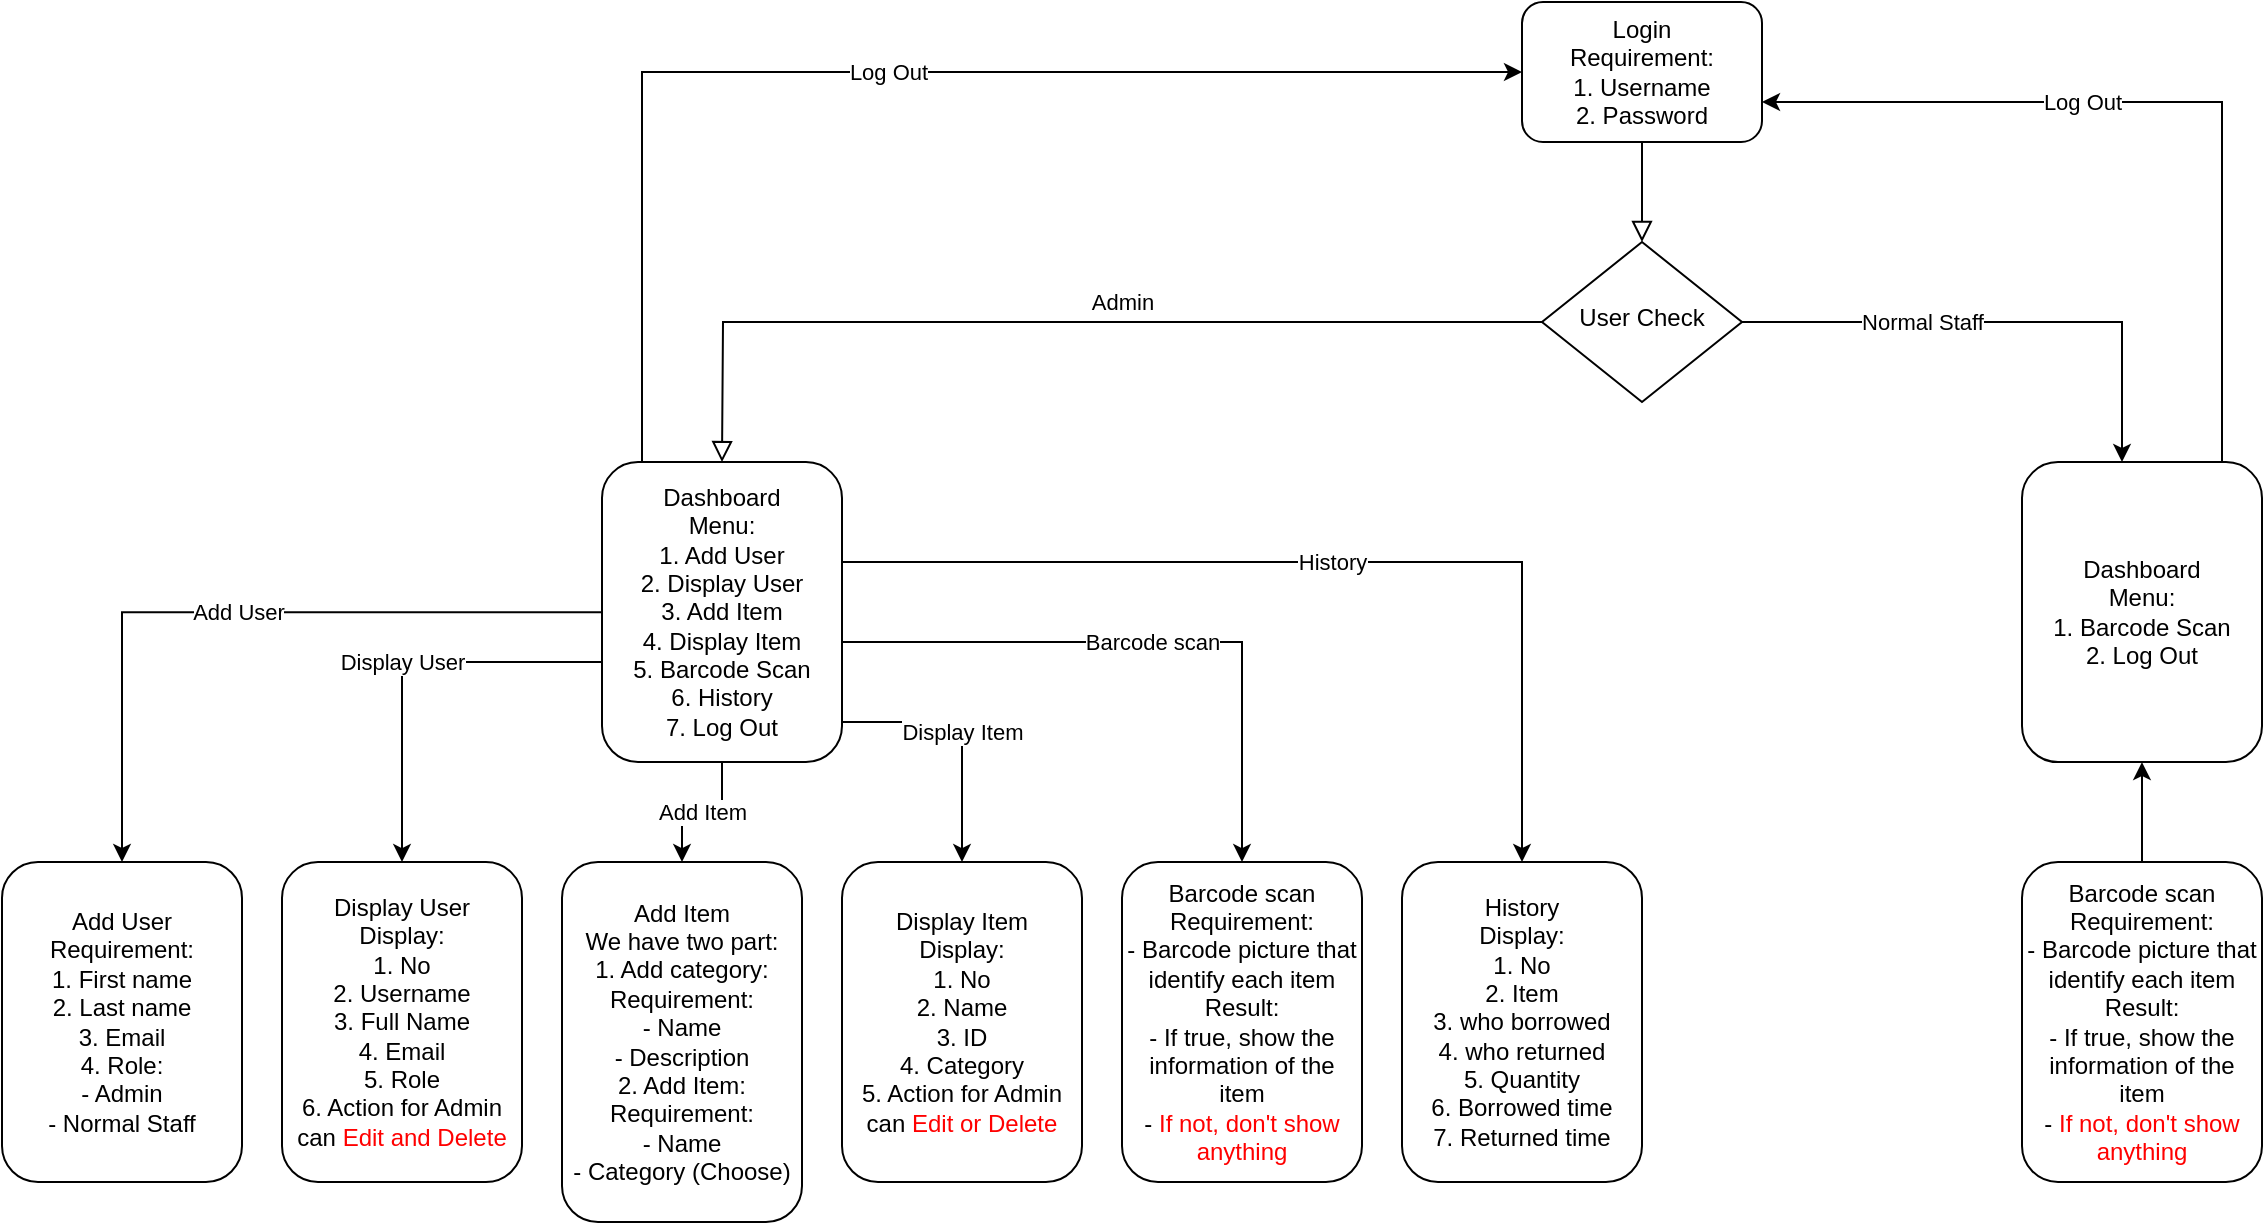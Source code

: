<mxfile version="24.4.8" type="device">
  <diagram id="C5RBs43oDa-KdzZeNtuy" name="Page-1">
    <mxGraphModel dx="2099" dy="969" grid="1" gridSize="10" guides="1" tooltips="1" connect="1" arrows="1" fold="1" page="1" pageScale="1" pageWidth="827" pageHeight="1169" math="0" shadow="0">
      <root>
        <mxCell id="WIyWlLk6GJQsqaUBKTNV-0" />
        <mxCell id="WIyWlLk6GJQsqaUBKTNV-1" parent="WIyWlLk6GJQsqaUBKTNV-0" />
        <mxCell id="WIyWlLk6GJQsqaUBKTNV-2" value="" style="rounded=0;html=1;jettySize=auto;orthogonalLoop=1;fontSize=11;endArrow=block;endFill=0;endSize=8;strokeWidth=1;shadow=0;labelBackgroundColor=none;edgeStyle=orthogonalEdgeStyle;" parent="WIyWlLk6GJQsqaUBKTNV-1" source="WIyWlLk6GJQsqaUBKTNV-3" target="WIyWlLk6GJQsqaUBKTNV-6" edge="1">
          <mxGeometry relative="1" as="geometry" />
        </mxCell>
        <mxCell id="WIyWlLk6GJQsqaUBKTNV-3" value="Login&lt;div&gt;Requirement:&lt;/div&gt;&lt;div&gt;1. Username&lt;/div&gt;&lt;div&gt;2. Password&lt;/div&gt;" style="rounded=1;whiteSpace=wrap;html=1;fontSize=12;glass=0;strokeWidth=1;shadow=0;" parent="WIyWlLk6GJQsqaUBKTNV-1" vertex="1">
          <mxGeometry x="-60" y="50" width="120" height="70" as="geometry" />
        </mxCell>
        <mxCell id="WIyWlLk6GJQsqaUBKTNV-4" value="Admin" style="rounded=0;html=1;jettySize=auto;orthogonalLoop=1;fontSize=11;endArrow=block;endFill=0;endSize=8;strokeWidth=1;shadow=0;labelBackgroundColor=none;edgeStyle=orthogonalEdgeStyle;exitX=0;exitY=0.5;exitDx=0;exitDy=0;" parent="WIyWlLk6GJQsqaUBKTNV-1" source="WIyWlLk6GJQsqaUBKTNV-6" edge="1">
          <mxGeometry x="-0.124" y="-10" relative="1" as="geometry">
            <mxPoint as="offset" />
            <mxPoint x="-459.933" y="229.997" as="sourcePoint" />
            <mxPoint x="-460" y="280.05" as="targetPoint" />
          </mxGeometry>
        </mxCell>
        <mxCell id="Pp9x8BNT4OFfkWrNs4fQ-55" value="Normal Staff" style="edgeStyle=orthogonalEdgeStyle;rounded=0;orthogonalLoop=1;jettySize=auto;html=1;" edge="1" parent="WIyWlLk6GJQsqaUBKTNV-1" source="WIyWlLk6GJQsqaUBKTNV-6">
          <mxGeometry x="-0.308" relative="1" as="geometry">
            <mxPoint x="240" y="280" as="targetPoint" />
            <Array as="points">
              <mxPoint x="240" y="210" />
              <mxPoint x="240" y="280" />
            </Array>
            <mxPoint as="offset" />
          </mxGeometry>
        </mxCell>
        <mxCell id="WIyWlLk6GJQsqaUBKTNV-6" value="User Check" style="rhombus;whiteSpace=wrap;html=1;shadow=0;fontFamily=Helvetica;fontSize=12;align=center;strokeWidth=1;spacing=6;spacingTop=-4;" parent="WIyWlLk6GJQsqaUBKTNV-1" vertex="1">
          <mxGeometry x="-50" y="170" width="100" height="80" as="geometry" />
        </mxCell>
        <mxCell id="WIyWlLk6GJQsqaUBKTNV-11" value="Display Item&lt;div&gt;Display:&lt;/div&gt;&lt;div&gt;1. No&lt;/div&gt;&lt;div&gt;2. Name&lt;/div&gt;&lt;div&gt;3. ID&lt;/div&gt;&lt;div&gt;4. Category&lt;/div&gt;&lt;div&gt;5. Action for Admin can &lt;font color=&quot;#ff0000&quot;&gt;Edit or Delete&lt;/font&gt;&lt;/div&gt;" style="rounded=1;whiteSpace=wrap;html=1;fontSize=12;glass=0;strokeWidth=1;shadow=0;" parent="WIyWlLk6GJQsqaUBKTNV-1" vertex="1">
          <mxGeometry x="-400" y="480.05" width="120" height="159.95" as="geometry" />
        </mxCell>
        <mxCell id="Pp9x8BNT4OFfkWrNs4fQ-32" value="Add User" style="edgeStyle=orthogonalEdgeStyle;rounded=0;orthogonalLoop=1;jettySize=auto;html=1;entryX=0.5;entryY=0;entryDx=0;entryDy=0;" edge="1" parent="WIyWlLk6GJQsqaUBKTNV-1" source="WIyWlLk6GJQsqaUBKTNV-12" target="Pp9x8BNT4OFfkWrNs4fQ-3">
          <mxGeometry relative="1" as="geometry" />
        </mxCell>
        <mxCell id="Pp9x8BNT4OFfkWrNs4fQ-33" value="Display User" style="edgeStyle=orthogonalEdgeStyle;rounded=0;orthogonalLoop=1;jettySize=auto;html=1;entryX=0.5;entryY=0;entryDx=0;entryDy=0;" edge="1" parent="WIyWlLk6GJQsqaUBKTNV-1" source="WIyWlLk6GJQsqaUBKTNV-12" target="Pp9x8BNT4OFfkWrNs4fQ-4">
          <mxGeometry relative="1" as="geometry">
            <Array as="points">
              <mxPoint x="-620" y="380" />
            </Array>
          </mxGeometry>
        </mxCell>
        <mxCell id="Pp9x8BNT4OFfkWrNs4fQ-34" value="Add Item" style="edgeStyle=orthogonalEdgeStyle;rounded=0;orthogonalLoop=1;jettySize=auto;html=1;entryX=0.5;entryY=0;entryDx=0;entryDy=0;" edge="1" parent="WIyWlLk6GJQsqaUBKTNV-1" source="WIyWlLk6GJQsqaUBKTNV-12" target="Pp9x8BNT4OFfkWrNs4fQ-5">
          <mxGeometry relative="1" as="geometry" />
        </mxCell>
        <mxCell id="Pp9x8BNT4OFfkWrNs4fQ-35" value="Display Item" style="edgeStyle=orthogonalEdgeStyle;rounded=0;orthogonalLoop=1;jettySize=auto;html=1;entryX=0.5;entryY=0;entryDx=0;entryDy=0;" edge="1" parent="WIyWlLk6GJQsqaUBKTNV-1" source="WIyWlLk6GJQsqaUBKTNV-12" target="WIyWlLk6GJQsqaUBKTNV-11">
          <mxGeometry relative="1" as="geometry">
            <Array as="points">
              <mxPoint x="-340" y="410" />
            </Array>
          </mxGeometry>
        </mxCell>
        <mxCell id="Pp9x8BNT4OFfkWrNs4fQ-36" value="Barcode scan" style="edgeStyle=orthogonalEdgeStyle;rounded=0;orthogonalLoop=1;jettySize=auto;html=1;entryX=0.5;entryY=0;entryDx=0;entryDy=0;" edge="1" parent="WIyWlLk6GJQsqaUBKTNV-1" source="WIyWlLk6GJQsqaUBKTNV-12" target="Pp9x8BNT4OFfkWrNs4fQ-6">
          <mxGeometry relative="1" as="geometry">
            <Array as="points">
              <mxPoint x="-200" y="370" />
            </Array>
          </mxGeometry>
        </mxCell>
        <mxCell id="Pp9x8BNT4OFfkWrNs4fQ-37" value="History" style="edgeStyle=orthogonalEdgeStyle;rounded=0;orthogonalLoop=1;jettySize=auto;html=1;entryX=0.5;entryY=0;entryDx=0;entryDy=0;" edge="1" parent="WIyWlLk6GJQsqaUBKTNV-1" source="WIyWlLk6GJQsqaUBKTNV-12" target="Pp9x8BNT4OFfkWrNs4fQ-28">
          <mxGeometry relative="1" as="geometry">
            <Array as="points">
              <mxPoint x="-60" y="330" />
            </Array>
          </mxGeometry>
        </mxCell>
        <mxCell id="WIyWlLk6GJQsqaUBKTNV-12" value="&lt;div style=&quot;&quot;&gt;&lt;span style=&quot;background-color: initial;&quot;&gt;Dashboard&lt;/span&gt;&lt;/div&gt;&lt;div style=&quot;&quot;&gt;&lt;span style=&quot;background-color: initial;&quot;&gt;Menu:&lt;/span&gt;&lt;/div&gt;&lt;div style=&quot;&quot;&gt;&lt;span style=&quot;background-color: initial;&quot;&gt;1. Add User&lt;/span&gt;&lt;/div&gt;&lt;div style=&quot;&quot;&gt;&lt;span style=&quot;background-color: initial;&quot;&gt;2. Display User&lt;/span&gt;&lt;/div&gt;&lt;div style=&quot;&quot;&gt;&lt;span style=&quot;background-color: initial;&quot;&gt;3. Add Item&lt;/span&gt;&lt;/div&gt;&lt;div style=&quot;&quot;&gt;&lt;span style=&quot;background-color: initial;&quot;&gt;4. Display Item&lt;/span&gt;&lt;/div&gt;&lt;div style=&quot;&quot;&gt;&lt;span style=&quot;background-color: initial;&quot;&gt;5. Barcode Scan&lt;/span&gt;&lt;/div&gt;&lt;div style=&quot;&quot;&gt;&lt;span style=&quot;background-color: initial;&quot;&gt;6. History&lt;/span&gt;&lt;/div&gt;&lt;div style=&quot;&quot;&gt;&lt;span style=&quot;background-color: initial;&quot;&gt;7. Log Out&lt;/span&gt;&lt;/div&gt;" style="rounded=1;whiteSpace=wrap;html=1;fontSize=12;glass=0;strokeWidth=1;shadow=0;align=center;" parent="WIyWlLk6GJQsqaUBKTNV-1" vertex="1">
          <mxGeometry x="-520" y="280.05" width="120" height="150" as="geometry" />
        </mxCell>
        <mxCell id="Pp9x8BNT4OFfkWrNs4fQ-3" value="Add User&lt;div&gt;Requirement:&lt;/div&gt;&lt;div&gt;1. First name&lt;/div&gt;&lt;div&gt;2. Last name&lt;/div&gt;&lt;div&gt;3. Email&lt;/div&gt;&lt;div&gt;4. Role:&lt;/div&gt;&lt;div&gt;- Admin&lt;/div&gt;&lt;div&gt;- Normal Staff&lt;/div&gt;" style="rounded=1;whiteSpace=wrap;html=1;fontSize=12;glass=0;strokeWidth=1;shadow=0;" vertex="1" parent="WIyWlLk6GJQsqaUBKTNV-1">
          <mxGeometry x="-820" y="480" width="120" height="160" as="geometry" />
        </mxCell>
        <mxCell id="Pp9x8BNT4OFfkWrNs4fQ-4" value="Display User&lt;div&gt;Display:&lt;/div&gt;&lt;div&gt;1. No&lt;/div&gt;&lt;div&gt;2. Username&lt;/div&gt;&lt;div&gt;3. Full Name&lt;/div&gt;&lt;div&gt;4. Email&lt;/div&gt;&lt;div&gt;5. Role&lt;/div&gt;&lt;div&gt;6. Action for Admin can &lt;font color=&quot;#ff0000&quot;&gt;Edit and Delete&lt;/font&gt;&lt;/div&gt;" style="rounded=1;whiteSpace=wrap;html=1;fontSize=12;glass=0;strokeWidth=1;shadow=0;" vertex="1" parent="WIyWlLk6GJQsqaUBKTNV-1">
          <mxGeometry x="-680" y="480.05" width="120" height="159.95" as="geometry" />
        </mxCell>
        <mxCell id="Pp9x8BNT4OFfkWrNs4fQ-5" value="Add Item&lt;div&gt;We have two part:&lt;/div&gt;&lt;div&gt;1. Add category:&lt;/div&gt;&lt;div&gt;&lt;div&gt;Requirement:&lt;/div&gt;&lt;div&gt;- Name&lt;/div&gt;&lt;div&gt;- Description&lt;/div&gt;&lt;div&gt;2. Add Item:&lt;/div&gt;&lt;div&gt;Requirement:&lt;/div&gt;&lt;div&gt;- Name&lt;/div&gt;&lt;div&gt;- Category (Choose)&lt;/div&gt;&lt;/div&gt;" style="rounded=1;whiteSpace=wrap;html=1;fontSize=12;glass=0;strokeWidth=1;shadow=0;" vertex="1" parent="WIyWlLk6GJQsqaUBKTNV-1">
          <mxGeometry x="-540" y="480.05" width="120" height="179.95" as="geometry" />
        </mxCell>
        <mxCell id="Pp9x8BNT4OFfkWrNs4fQ-6" value="Barcode scan&lt;div&gt;Requirement:&lt;/div&gt;&lt;div&gt;- Barcode picture that identify each item&lt;/div&gt;&lt;div&gt;Result:&lt;/div&gt;&lt;div&gt;- If true, show the information of the item&lt;/div&gt;&lt;div&gt;- &lt;font color=&quot;#ff0000&quot;&gt;If not, don&#39;t show anything&lt;/font&gt;&lt;/div&gt;" style="rounded=1;whiteSpace=wrap;html=1;fontSize=12;glass=0;strokeWidth=1;shadow=0;" vertex="1" parent="WIyWlLk6GJQsqaUBKTNV-1">
          <mxGeometry x="-260" y="480.05" width="120" height="159.95" as="geometry" />
        </mxCell>
        <mxCell id="Pp9x8BNT4OFfkWrNs4fQ-19" value="Log Out" style="endArrow=classic;html=1;rounded=0;entryX=0;entryY=0.5;entryDx=0;entryDy=0;" edge="1" parent="WIyWlLk6GJQsqaUBKTNV-1" target="WIyWlLk6GJQsqaUBKTNV-3">
          <mxGeometry width="50" height="50" relative="1" as="geometry">
            <mxPoint x="-500" y="280" as="sourcePoint" />
            <mxPoint x="-450" y="230" as="targetPoint" />
            <Array as="points">
              <mxPoint x="-500" y="85" />
            </Array>
          </mxGeometry>
        </mxCell>
        <mxCell id="Pp9x8BNT4OFfkWrNs4fQ-28" value="History&lt;div&gt;Display:&lt;/div&gt;&lt;div&gt;1. No&lt;/div&gt;&lt;div&gt;2. Item&lt;/div&gt;&lt;div&gt;3. who borrowed&lt;/div&gt;&lt;div&gt;4. who returned&lt;/div&gt;&lt;div&gt;5. Quantity&lt;/div&gt;&lt;div&gt;6. Borrowed time&lt;/div&gt;&lt;div&gt;7. Returned time&lt;/div&gt;" style="rounded=1;whiteSpace=wrap;html=1;fontSize=12;glass=0;strokeWidth=1;shadow=0;" vertex="1" parent="WIyWlLk6GJQsqaUBKTNV-1">
          <mxGeometry x="-120" y="480" width="120" height="160" as="geometry" />
        </mxCell>
        <mxCell id="Pp9x8BNT4OFfkWrNs4fQ-47" value="&lt;div style=&quot;&quot;&gt;&lt;span style=&quot;background-color: initial;&quot;&gt;Dashboard&lt;/span&gt;&lt;/div&gt;&lt;div style=&quot;&quot;&gt;&lt;span style=&quot;background-color: initial;&quot;&gt;Menu:&lt;/span&gt;&lt;/div&gt;&lt;div style=&quot;&quot;&gt;&lt;span style=&quot;background-color: initial;&quot;&gt;1. Barcode Scan&lt;/span&gt;&lt;/div&gt;&lt;div style=&quot;&quot;&gt;&lt;span style=&quot;background-color: initial;&quot;&gt;2. Log Out&lt;/span&gt;&lt;/div&gt;" style="rounded=1;whiteSpace=wrap;html=1;fontSize=12;glass=0;strokeWidth=1;shadow=0;align=center;" vertex="1" parent="WIyWlLk6GJQsqaUBKTNV-1">
          <mxGeometry x="190" y="280.05" width="120" height="150" as="geometry" />
        </mxCell>
        <mxCell id="Pp9x8BNT4OFfkWrNs4fQ-54" style="edgeStyle=orthogonalEdgeStyle;rounded=0;orthogonalLoop=1;jettySize=auto;html=1;entryX=0.5;entryY=1;entryDx=0;entryDy=0;" edge="1" parent="WIyWlLk6GJQsqaUBKTNV-1" source="Pp9x8BNT4OFfkWrNs4fQ-51" target="Pp9x8BNT4OFfkWrNs4fQ-47">
          <mxGeometry relative="1" as="geometry" />
        </mxCell>
        <mxCell id="Pp9x8BNT4OFfkWrNs4fQ-51" value="Barcode scan&lt;div&gt;Requirement:&lt;/div&gt;&lt;div&gt;- Barcode picture that identify each item&lt;/div&gt;&lt;div&gt;Result:&lt;/div&gt;&lt;div&gt;- If true, show the information of the item&lt;/div&gt;&lt;div&gt;- &lt;font color=&quot;#ff0000&quot;&gt;If not, don&#39;t show anything&lt;/font&gt;&lt;/div&gt;" style="rounded=1;whiteSpace=wrap;html=1;fontSize=12;glass=0;strokeWidth=1;shadow=0;" vertex="1" parent="WIyWlLk6GJQsqaUBKTNV-1">
          <mxGeometry x="190" y="480.05" width="120" height="159.95" as="geometry" />
        </mxCell>
        <mxCell id="Pp9x8BNT4OFfkWrNs4fQ-52" value="Log Out" style="endArrow=classic;html=1;rounded=0;" edge="1" parent="WIyWlLk6GJQsqaUBKTNV-1">
          <mxGeometry x="0.22" width="50" height="50" relative="1" as="geometry">
            <mxPoint x="290" y="280" as="sourcePoint" />
            <mxPoint x="60" y="100" as="targetPoint" />
            <Array as="points">
              <mxPoint x="290" y="100" />
            </Array>
            <mxPoint as="offset" />
          </mxGeometry>
        </mxCell>
      </root>
    </mxGraphModel>
  </diagram>
</mxfile>
